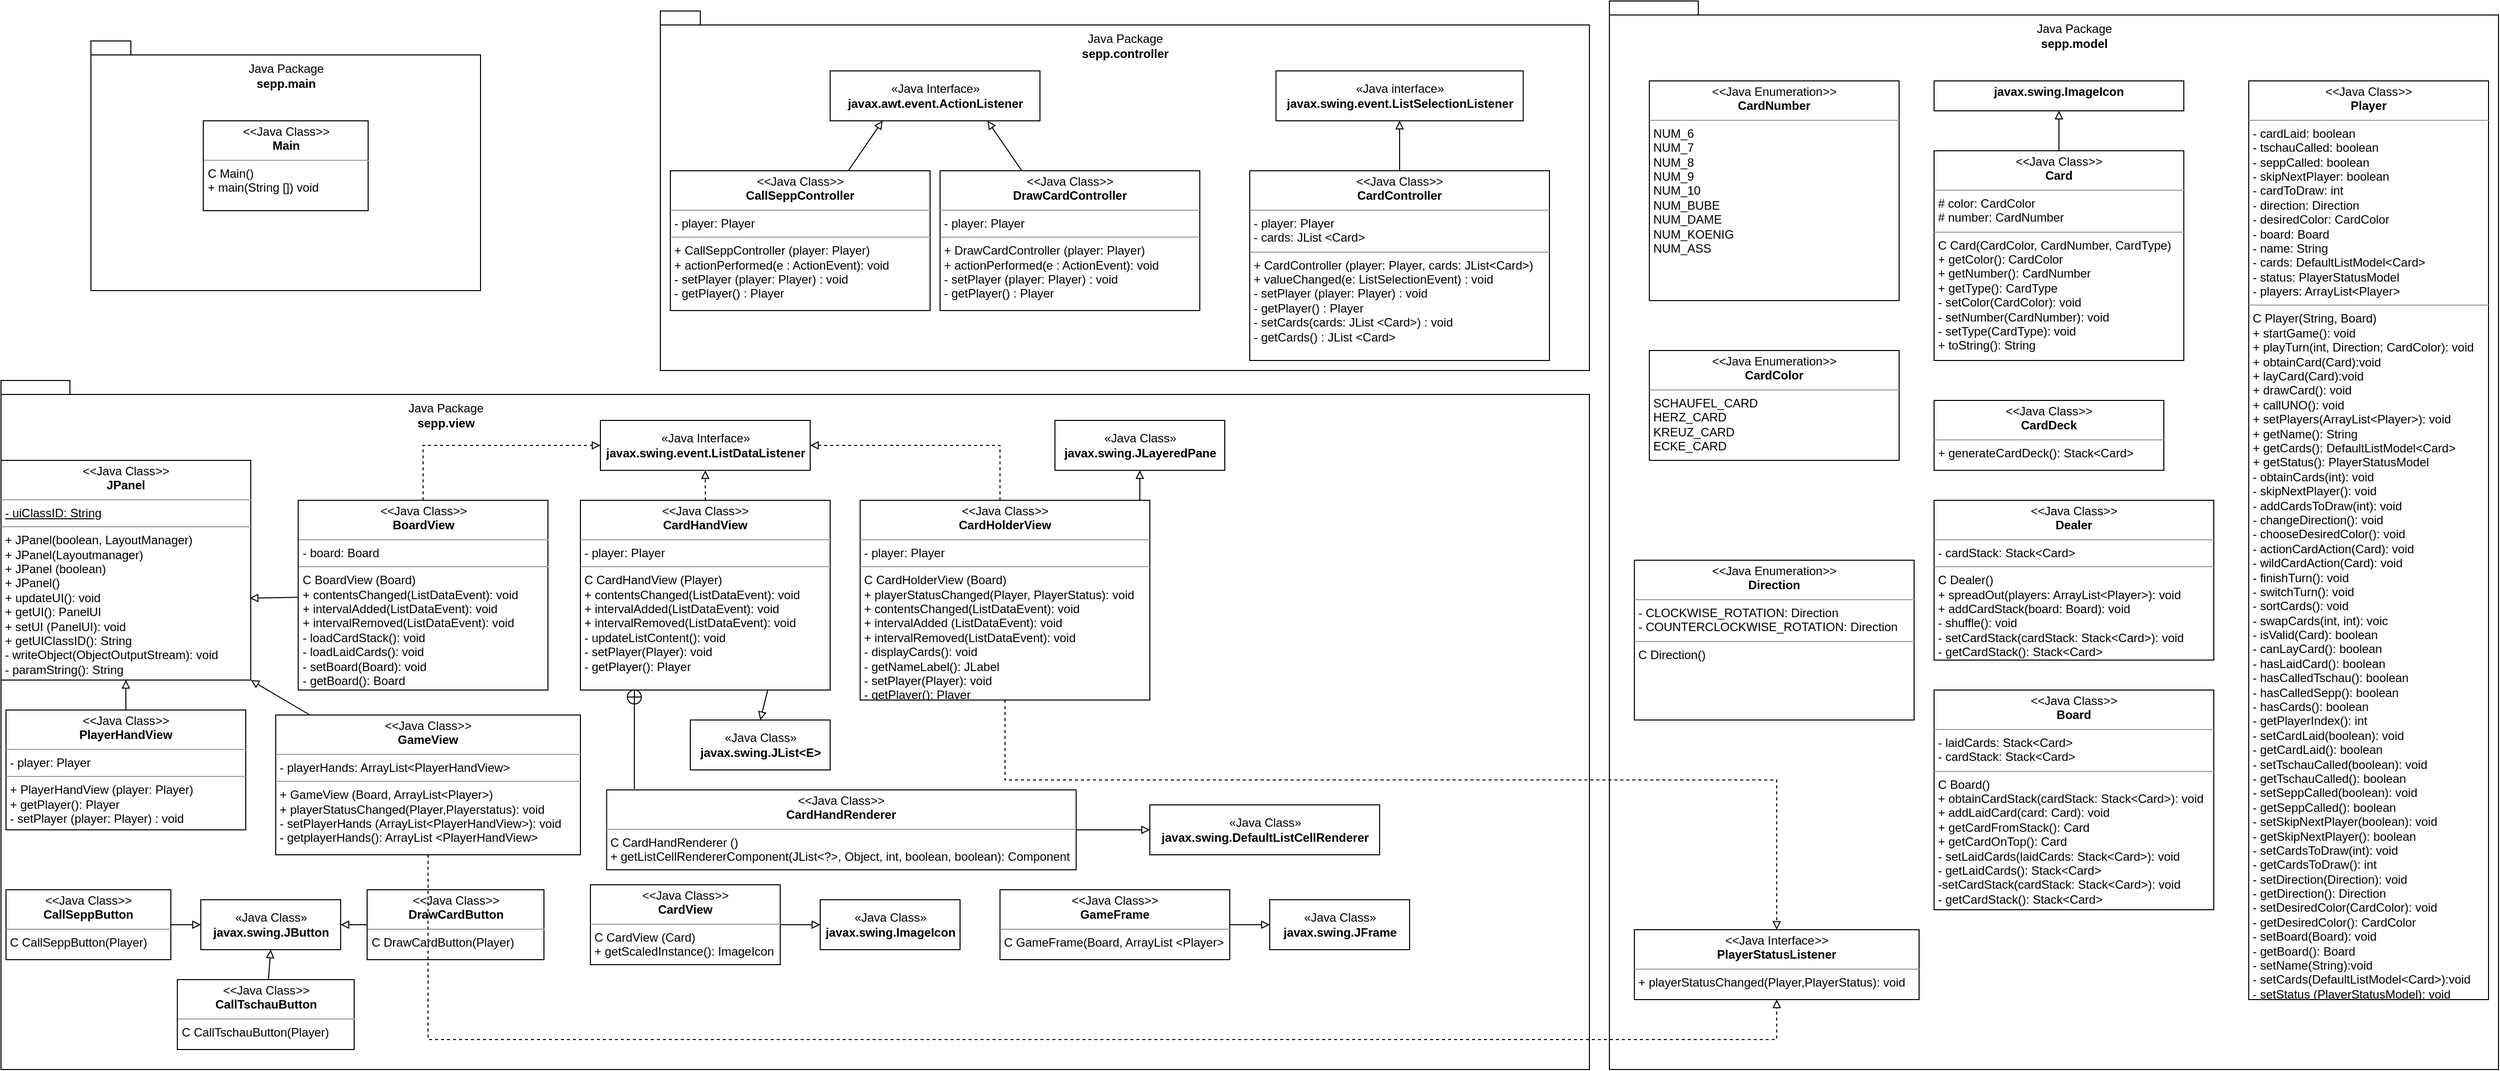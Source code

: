 <mxfile version="13.0.3" type="device"><diagram id="KQ0tB1oVYqexPG0OUnkk" name="Page-1"><mxGraphModel dx="1815" dy="822" grid="1" gridSize="10" guides="1" tooltips="1" connect="1" arrows="1" fold="1" page="1" pageScale="1" pageWidth="850" pageHeight="1100" math="0" shadow="0"><root><mxCell id="0"/><mxCell id="1" parent="0"/><mxCell id="Nv57Y-j4xE4DFvA8zRRc-56" value="" style="shape=folder;fontStyle=1;spacingTop=10;tabWidth=40;tabHeight=14;tabPosition=left;html=1;" vertex="1" parent="1"><mxGeometry x="1660" y="20" width="890" height="1070" as="geometry"/></mxCell><mxCell id="Nv57Y-j4xE4DFvA8zRRc-67" value="&lt;p style=&quot;margin: 0px ; margin-top: 4px ; text-align: center&quot;&gt;&lt;i&gt;&amp;lt;&amp;lt;&lt;/i&gt;Java Enumeration&lt;i&gt;&amp;gt;&amp;gt;&lt;/i&gt;&lt;br&gt;&lt;b&gt;Direction&lt;/b&gt;&lt;/p&gt;&lt;hr size=&quot;1&quot;&gt;&lt;p style=&quot;margin: 0px ; margin-left: 4px&quot;&gt;- CLOCKWISE_ROTATION: Direction&lt;/p&gt;&lt;p style=&quot;margin: 0px ; margin-left: 4px&quot;&gt;- COUNTERCLOCKWISE_ROTATION: Direction&lt;/p&gt;&lt;hr size=&quot;1&quot;&gt;&lt;p style=&quot;margin: 0px ; margin-left: 4px&quot;&gt;C Direction()&lt;br&gt;&lt;/p&gt;&lt;p style=&quot;margin: 0px ; margin-left: 4px&quot;&gt;&lt;br&gt;&lt;/p&gt;" style="verticalAlign=top;align=left;overflow=fill;fontSize=12;fontFamily=Helvetica;html=1;" vertex="1" parent="1"><mxGeometry x="1685" y="580" width="280" height="160" as="geometry"/></mxCell><mxCell id="Nv57Y-j4xE4DFvA8zRRc-1" value="" style="shape=folder;fontStyle=1;spacingTop=10;tabWidth=40;tabHeight=14;tabPosition=left;html=1;" vertex="1" parent="1"><mxGeometry x="710" y="30" width="930" height="360" as="geometry"/></mxCell><mxCell id="Nv57Y-j4xE4DFvA8zRRc-2" value="Java Package&lt;br&gt;&lt;b&gt;sepp.controller&lt;/b&gt;" style="text;html=1;align=center;verticalAlign=middle;resizable=0;points=[];autosize=1;" vertex="1" parent="1"><mxGeometry x="1125" y="50" width="100" height="30" as="geometry"/></mxCell><mxCell id="Nv57Y-j4xE4DFvA8zRRc-11" style="rounded=0;orthogonalLoop=1;jettySize=auto;html=1;entryX=0.25;entryY=1;entryDx=0;entryDy=0;endArrow=block;endFill=0;" edge="1" parent="1" source="Nv57Y-j4xE4DFvA8zRRc-4" target="Nv57Y-j4xE4DFvA8zRRc-8"><mxGeometry relative="1" as="geometry"/></mxCell><mxCell id="Nv57Y-j4xE4DFvA8zRRc-4" value="&lt;p style=&quot;margin: 0px ; margin-top: 4px ; text-align: center&quot;&gt;&lt;i&gt;&amp;lt;&amp;lt;&lt;/i&gt;Java Class&lt;i&gt;&amp;gt;&amp;gt;&lt;/i&gt;&lt;br&gt;&lt;b&gt;CallSeppController&lt;/b&gt;&lt;/p&gt;&lt;hr size=&quot;1&quot;&gt;&lt;p style=&quot;margin: 0px ; margin-left: 4px&quot;&gt;- player: Player&lt;/p&gt;&lt;hr size=&quot;1&quot;&gt;&lt;p style=&quot;margin: 0px ; margin-left: 4px&quot;&gt;+ CallSeppController (player: Player)&lt;br&gt;+ actionPerformed(e : ActionEvent): void&lt;/p&gt;&lt;p style=&quot;margin: 0px ; margin-left: 4px&quot;&gt;- setPlayer (player: Player) : void&lt;/p&gt;&lt;p style=&quot;margin: 0px ; margin-left: 4px&quot;&gt;- getPlayer() : Player&lt;/p&gt;" style="verticalAlign=top;align=left;overflow=fill;fontSize=12;fontFamily=Helvetica;html=1;" vertex="1" parent="1"><mxGeometry x="720" y="190" width="260" height="140" as="geometry"/></mxCell><mxCell id="Nv57Y-j4xE4DFvA8zRRc-12" style="edgeStyle=none;rounded=0;orthogonalLoop=1;jettySize=auto;html=1;entryX=0.75;entryY=1;entryDx=0;entryDy=0;endArrow=block;endFill=0;" edge="1" parent="1" source="Nv57Y-j4xE4DFvA8zRRc-5" target="Nv57Y-j4xE4DFvA8zRRc-8"><mxGeometry relative="1" as="geometry"/></mxCell><mxCell id="Nv57Y-j4xE4DFvA8zRRc-5" value="&lt;p style=&quot;margin: 0px ; margin-top: 4px ; text-align: center&quot;&gt;&lt;i&gt;&amp;lt;&amp;lt;&lt;/i&gt;Java Class&lt;i&gt;&amp;gt;&amp;gt;&lt;/i&gt;&lt;br&gt;&lt;b&gt;DrawCardController&lt;/b&gt;&lt;/p&gt;&lt;hr size=&quot;1&quot;&gt;&lt;p style=&quot;margin: 0px ; margin-left: 4px&quot;&gt;- player: Player&lt;/p&gt;&lt;hr size=&quot;1&quot;&gt;&lt;p style=&quot;margin: 0px ; margin-left: 4px&quot;&gt;+ DrawCardController (player: Player)&lt;br&gt;+ actionPerformed(e : ActionEvent): void&lt;/p&gt;&lt;p style=&quot;margin: 0px ; margin-left: 4px&quot;&gt;- setPlayer (player: Player) : void&lt;/p&gt;&lt;p style=&quot;margin: 0px ; margin-left: 4px&quot;&gt;- getPlayer() : Player&lt;/p&gt;" style="verticalAlign=top;align=left;overflow=fill;fontSize=12;fontFamily=Helvetica;html=1;" vertex="1" parent="1"><mxGeometry x="990" y="190" width="260" height="140" as="geometry"/></mxCell><mxCell id="Nv57Y-j4xE4DFvA8zRRc-13" style="edgeStyle=none;rounded=0;orthogonalLoop=1;jettySize=auto;html=1;endArrow=block;endFill=0;" edge="1" parent="1" source="Nv57Y-j4xE4DFvA8zRRc-6" target="Nv57Y-j4xE4DFvA8zRRc-7"><mxGeometry relative="1" as="geometry"/></mxCell><mxCell id="Nv57Y-j4xE4DFvA8zRRc-6" value="&lt;p style=&quot;margin: 0px ; margin-top: 4px ; text-align: center&quot;&gt;&lt;i&gt;&amp;lt;&amp;lt;&lt;/i&gt;Java Class&lt;i&gt;&amp;gt;&amp;gt;&lt;/i&gt;&lt;br&gt;&lt;b&gt;CardController&lt;/b&gt;&lt;/p&gt;&lt;hr size=&quot;1&quot;&gt;&lt;p style=&quot;margin: 0px ; margin-left: 4px&quot;&gt;- player: Player&lt;/p&gt;&lt;p style=&quot;margin: 0px ; margin-left: 4px&quot;&gt;- cards: JList &amp;lt;Card&amp;gt;&lt;/p&gt;&lt;hr size=&quot;1&quot;&gt;&lt;p style=&quot;margin: 0px ; margin-left: 4px&quot;&gt;+ CardController (player: Player, cards: JList&amp;lt;Card&amp;gt;)&lt;br&gt;+ valueChanged(e: ListSelectionEvent) : void&lt;/p&gt;&lt;p style=&quot;margin: 0px ; margin-left: 4px&quot;&gt;- setPlayer (player: Player) : void&lt;/p&gt;&lt;p style=&quot;margin: 0px ; margin-left: 4px&quot;&gt;- getPlayer() : Player&lt;/p&gt;&lt;p style=&quot;margin: 0px ; margin-left: 4px&quot;&gt;- setCards(cards: JList &amp;lt;Card&amp;gt;) : void&lt;/p&gt;&lt;p style=&quot;margin: 0px ; margin-left: 4px&quot;&gt;- getCards() : JList &amp;lt;Card&amp;gt;&lt;/p&gt;" style="verticalAlign=top;align=left;overflow=fill;fontSize=12;fontFamily=Helvetica;html=1;" vertex="1" parent="1"><mxGeometry x="1300" y="190" width="300" height="190" as="geometry"/></mxCell><mxCell id="Nv57Y-j4xE4DFvA8zRRc-7" value="«Java interface»&lt;br&gt;&lt;b&gt;javax.swing.event.ListSelectionListener&lt;/b&gt;" style="html=1;" vertex="1" parent="1"><mxGeometry x="1326.25" y="90" width="247.5" height="50" as="geometry"/></mxCell><mxCell id="Nv57Y-j4xE4DFvA8zRRc-8" value="«Java Interface»&lt;br&gt;&lt;b&gt;javax.awt.event.ActionListener&lt;/b&gt;" style="html=1;" vertex="1" parent="1"><mxGeometry x="880" y="90" width="210" height="50" as="geometry"/></mxCell><mxCell id="Nv57Y-j4xE4DFvA8zRRc-14" value="" style="shape=folder;fontStyle=1;spacingTop=10;tabWidth=40;tabHeight=14;tabPosition=left;html=1;" vertex="1" parent="1"><mxGeometry x="50" y="400" width="1590" height="690" as="geometry"/></mxCell><mxCell id="Nv57Y-j4xE4DFvA8zRRc-15" value="Java Package&lt;br&gt;&lt;b&gt;sepp.view&lt;/b&gt;" style="text;html=1;align=center;verticalAlign=middle;resizable=0;points=[];autosize=1;" vertex="1" parent="1"><mxGeometry x="450" y="420" width="90" height="30" as="geometry"/></mxCell><mxCell id="Nv57Y-j4xE4DFvA8zRRc-16" value="&lt;p style=&quot;margin: 0px ; margin-top: 4px ; text-align: center&quot;&gt;&lt;i&gt;&amp;lt;&amp;lt;&lt;/i&gt;Java Class&lt;i&gt;&amp;gt;&amp;gt;&lt;/i&gt;&lt;br&gt;&lt;b&gt;JPanel&lt;/b&gt;&lt;/p&gt;&lt;hr size=&quot;1&quot;&gt;&lt;p style=&quot;margin: 0px ; margin-left: 4px&quot;&gt;&lt;u&gt;- uiClassID: String&lt;/u&gt;&lt;/p&gt;&lt;hr size=&quot;1&quot;&gt;&lt;p style=&quot;margin: 0px ; margin-left: 4px&quot;&gt;+ JPanel(boolean, LayoutManager)&lt;br&gt;+ JPanel(Layoutmanager)&lt;/p&gt;&lt;p style=&quot;margin: 0px ; margin-left: 4px&quot;&gt;+ JPanel (boolean)&lt;/p&gt;&lt;p style=&quot;margin: 0px ; margin-left: 4px&quot;&gt;+ JPanel()&lt;/p&gt;&lt;p style=&quot;margin: 0px ; margin-left: 4px&quot;&gt;+ updateUI(): void&lt;/p&gt;&lt;p style=&quot;margin: 0px ; margin-left: 4px&quot;&gt;+ getUI(): PanelUI&lt;/p&gt;&lt;p style=&quot;margin: 0px ; margin-left: 4px&quot;&gt;+ setUI (PanelUI): void&lt;/p&gt;&lt;p style=&quot;margin: 0px ; margin-left: 4px&quot;&gt;+ getUIClassID(): String&lt;/p&gt;&lt;p style=&quot;margin: 0px ; margin-left: 4px&quot;&gt;- writeObject(ObjectOutputStream): void&lt;/p&gt;&lt;p style=&quot;margin: 0px ; margin-left: 4px&quot;&gt;- paramString(): String&lt;/p&gt;&lt;p style=&quot;margin: 0px ; margin-left: 4px&quot;&gt;&lt;br&gt;&lt;/p&gt;" style="verticalAlign=top;align=left;overflow=fill;fontSize=12;fontFamily=Helvetica;html=1;" vertex="1" parent="1"><mxGeometry x="50" y="480" width="250" height="220" as="geometry"/></mxCell><mxCell id="Nv57Y-j4xE4DFvA8zRRc-19" style="edgeStyle=none;rounded=0;orthogonalLoop=1;jettySize=auto;html=1;entryX=0.5;entryY=1;entryDx=0;entryDy=0;endArrow=block;endFill=0;" edge="1" parent="1" source="Nv57Y-j4xE4DFvA8zRRc-18" target="Nv57Y-j4xE4DFvA8zRRc-16"><mxGeometry relative="1" as="geometry"/></mxCell><mxCell id="Nv57Y-j4xE4DFvA8zRRc-18" value="&lt;p style=&quot;margin: 0px ; margin-top: 4px ; text-align: center&quot;&gt;&lt;i&gt;&amp;lt;&amp;lt;&lt;/i&gt;Java Class&lt;i&gt;&amp;gt;&amp;gt;&lt;/i&gt;&lt;br&gt;&lt;b&gt;PlayerHandView&lt;/b&gt;&lt;/p&gt;&lt;hr size=&quot;1&quot;&gt;&lt;p style=&quot;margin: 0px ; margin-left: 4px&quot;&gt;- player: Player&lt;/p&gt;&lt;hr size=&quot;1&quot;&gt;&lt;p style=&quot;margin: 0px ; margin-left: 4px&quot;&gt;+ PlayerHandView (player: Player)&lt;br&gt;+ getPlayer(): Player&lt;/p&gt;&lt;p style=&quot;margin: 0px ; margin-left: 4px&quot;&gt;- setPlayer (player: Player) : void&lt;/p&gt;" style="verticalAlign=top;align=left;overflow=fill;fontSize=12;fontFamily=Helvetica;html=1;" vertex="1" parent="1"><mxGeometry x="55" y="730" width="240" height="120" as="geometry"/></mxCell><mxCell id="Nv57Y-j4xE4DFvA8zRRc-25" style="edgeStyle=none;rounded=0;orthogonalLoop=1;jettySize=auto;html=1;entryX=0;entryY=0.5;entryDx=0;entryDy=0;endArrow=block;endFill=0;" edge="1" parent="1" source="Nv57Y-j4xE4DFvA8zRRc-20" target="Nv57Y-j4xE4DFvA8zRRc-23"><mxGeometry relative="1" as="geometry"/></mxCell><mxCell id="Nv57Y-j4xE4DFvA8zRRc-20" value="&lt;p style=&quot;margin: 0px ; margin-top: 4px ; text-align: center&quot;&gt;&lt;i&gt;&amp;lt;&amp;lt;&lt;/i&gt;Java Class&lt;i&gt;&amp;gt;&amp;gt;&lt;/i&gt;&lt;br&gt;&lt;b&gt;CallSeppButton&lt;/b&gt;&lt;/p&gt;&lt;hr size=&quot;1&quot;&gt;&lt;p style=&quot;margin: 0px ; margin-left: 4px&quot;&gt;C CallSeppButton(Player)&lt;/p&gt;" style="verticalAlign=top;align=left;overflow=fill;fontSize=12;fontFamily=Helvetica;html=1;" vertex="1" parent="1"><mxGeometry x="55" y="910" width="165" height="70" as="geometry"/></mxCell><mxCell id="Nv57Y-j4xE4DFvA8zRRc-27" style="edgeStyle=none;rounded=0;orthogonalLoop=1;jettySize=auto;html=1;entryX=0.5;entryY=1;entryDx=0;entryDy=0;endArrow=block;endFill=0;" edge="1" parent="1" source="Nv57Y-j4xE4DFvA8zRRc-21" target="Nv57Y-j4xE4DFvA8zRRc-23"><mxGeometry relative="1" as="geometry"/></mxCell><mxCell id="Nv57Y-j4xE4DFvA8zRRc-21" value="&lt;p style=&quot;margin: 0px ; margin-top: 4px ; text-align: center&quot;&gt;&lt;i&gt;&amp;lt;&amp;lt;&lt;/i&gt;Java Class&lt;i&gt;&amp;gt;&amp;gt;&lt;/i&gt;&lt;br&gt;&lt;b&gt;CallTschauButton&lt;/b&gt;&lt;/p&gt;&lt;hr size=&quot;1&quot;&gt;&lt;p style=&quot;margin: 0px ; margin-left: 4px&quot;&gt;C CallTschauButton(Player)&lt;/p&gt;" style="verticalAlign=top;align=left;overflow=fill;fontSize=12;fontFamily=Helvetica;html=1;" vertex="1" parent="1"><mxGeometry x="226.5" y="1000" width="177" height="70" as="geometry"/></mxCell><mxCell id="Nv57Y-j4xE4DFvA8zRRc-23" value="«Java Class»&lt;br&gt;&lt;b&gt;javax.swing.JButton&lt;/b&gt;" style="html=1;" vertex="1" parent="1"><mxGeometry x="250" y="920" width="140" height="50" as="geometry"/></mxCell><mxCell id="Nv57Y-j4xE4DFvA8zRRc-26" style="edgeStyle=none;rounded=0;orthogonalLoop=1;jettySize=auto;html=1;entryX=1;entryY=0.5;entryDx=0;entryDy=0;endArrow=block;endFill=0;" edge="1" parent="1" source="Nv57Y-j4xE4DFvA8zRRc-24" target="Nv57Y-j4xE4DFvA8zRRc-23"><mxGeometry relative="1" as="geometry"/></mxCell><mxCell id="Nv57Y-j4xE4DFvA8zRRc-24" value="&lt;p style=&quot;margin: 0px ; margin-top: 4px ; text-align: center&quot;&gt;&lt;i&gt;&amp;lt;&amp;lt;&lt;/i&gt;Java Class&lt;i&gt;&amp;gt;&amp;gt;&lt;/i&gt;&lt;br&gt;&lt;b&gt;DrawCardButton&lt;/b&gt;&lt;/p&gt;&lt;hr size=&quot;1&quot;&gt;&lt;p style=&quot;margin: 0px ; margin-left: 4px&quot;&gt;C DrawCardButton(Player)&lt;/p&gt;" style="verticalAlign=top;align=left;overflow=fill;fontSize=12;fontFamily=Helvetica;html=1;" vertex="1" parent="1"><mxGeometry x="416.5" y="910" width="177" height="70" as="geometry"/></mxCell><mxCell id="Nv57Y-j4xE4DFvA8zRRc-32" style="edgeStyle=none;rounded=0;orthogonalLoop=1;jettySize=auto;html=1;endArrow=block;endFill=0;" edge="1" parent="1" source="Nv57Y-j4xE4DFvA8zRRc-29"><mxGeometry relative="1" as="geometry"><mxPoint x="299" y="618" as="targetPoint"/></mxGeometry></mxCell><mxCell id="Nv57Y-j4xE4DFvA8zRRc-53" style="edgeStyle=orthogonalEdgeStyle;rounded=0;orthogonalLoop=1;jettySize=auto;html=1;entryX=0;entryY=0.5;entryDx=0;entryDy=0;endArrow=block;endFill=0;dashed=1;" edge="1" parent="1" source="Nv57Y-j4xE4DFvA8zRRc-29" target="Nv57Y-j4xE4DFvA8zRRc-49"><mxGeometry relative="1" as="geometry"><Array as="points"><mxPoint x="473" y="465"/></Array></mxGeometry></mxCell><mxCell id="Nv57Y-j4xE4DFvA8zRRc-29" value="&lt;p style=&quot;margin: 0px ; margin-top: 4px ; text-align: center&quot;&gt;&lt;i&gt;&amp;lt;&amp;lt;&lt;/i&gt;Java Class&lt;i&gt;&amp;gt;&amp;gt;&lt;/i&gt;&lt;br&gt;&lt;b&gt;BoardView&lt;/b&gt;&lt;/p&gt;&lt;hr size=&quot;1&quot;&gt;&lt;p style=&quot;margin: 0px ; margin-left: 4px&quot;&gt;- board: Board&lt;/p&gt;&lt;hr size=&quot;1&quot;&gt;&lt;p style=&quot;margin: 0px ; margin-left: 4px&quot;&gt;C BoardView (Board)&lt;br&gt;+ contentsChanged(ListDataEvent): void&lt;/p&gt;&lt;p style=&quot;margin: 0px ; margin-left: 4px&quot;&gt;+ intervalAdded(ListDataEvent): void&lt;/p&gt;&lt;p style=&quot;margin: 0px ; margin-left: 4px&quot;&gt;+ intervalRemoved(ListDataEvent): void&lt;/p&gt;&lt;p style=&quot;margin: 0px ; margin-left: 4px&quot;&gt;- loadCardStack(): void&lt;/p&gt;&lt;p style=&quot;margin: 0px ; margin-left: 4px&quot;&gt;- loadLaidCards(): void&lt;/p&gt;&lt;p style=&quot;margin: 0px ; margin-left: 4px&quot;&gt;- setBoard(Board): void&lt;/p&gt;&lt;p style=&quot;margin: 0px ; margin-left: 4px&quot;&gt;- getBoard(): Board&lt;/p&gt;&lt;p style=&quot;margin: 0px ; margin-left: 4px&quot;&gt;&lt;br&gt;&lt;/p&gt;" style="verticalAlign=top;align=left;overflow=fill;fontSize=12;fontFamily=Helvetica;html=1;" vertex="1" parent="1"><mxGeometry x="347.5" y="520" width="250" height="190" as="geometry"/></mxCell><mxCell id="Nv57Y-j4xE4DFvA8zRRc-31" style="edgeStyle=none;rounded=0;orthogonalLoop=1;jettySize=auto;html=1;entryX=1;entryY=1;entryDx=0;entryDy=0;endArrow=block;endFill=0;" edge="1" parent="1" source="Nv57Y-j4xE4DFvA8zRRc-30" target="Nv57Y-j4xE4DFvA8zRRc-16"><mxGeometry relative="1" as="geometry"/></mxCell><mxCell id="Nv57Y-j4xE4DFvA8zRRc-69" style="edgeStyle=orthogonalEdgeStyle;rounded=0;orthogonalLoop=1;jettySize=auto;html=1;endArrow=block;endFill=0;entryX=0.5;entryY=1;entryDx=0;entryDy=0;dashed=1;" edge="1" parent="1" source="Nv57Y-j4xE4DFvA8zRRc-30" target="Nv57Y-j4xE4DFvA8zRRc-68"><mxGeometry relative="1" as="geometry"><Array as="points"><mxPoint x="477" y="1060"/><mxPoint x="1827" y="1060"/></Array></mxGeometry></mxCell><mxCell id="Nv57Y-j4xE4DFvA8zRRc-30" value="&lt;p style=&quot;margin: 0px ; margin-top: 4px ; text-align: center&quot;&gt;&lt;i&gt;&amp;lt;&amp;lt;&lt;/i&gt;Java Class&lt;i&gt;&amp;gt;&amp;gt;&lt;/i&gt;&lt;br&gt;&lt;b&gt;GameView&lt;/b&gt;&lt;/p&gt;&lt;hr size=&quot;1&quot;&gt;&lt;p style=&quot;margin: 0px ; margin-left: 4px&quot;&gt;- playerHands: ArrayList&amp;lt;PlayerHandView&amp;gt;&lt;/p&gt;&lt;hr size=&quot;1&quot;&gt;&lt;p style=&quot;margin: 0px ; margin-left: 4px&quot;&gt;+ GameView (Board, ArrayList&amp;lt;Player&amp;gt;)&lt;br&gt;+ playerStatusChanged(Player,Playerstatus): void&lt;/p&gt;&lt;p style=&quot;margin: 0px ; margin-left: 4px&quot;&gt;- setPlayerHands (ArrayList&amp;lt;PlayerHandView&amp;gt;): void&lt;/p&gt;&lt;p style=&quot;margin: 0px ; margin-left: 4px&quot;&gt;- getplayerHands(): ArrayList &amp;lt;PlayerHandView&amp;gt;&lt;/p&gt;" style="verticalAlign=top;align=left;overflow=fill;fontSize=12;fontFamily=Helvetica;html=1;" vertex="1" parent="1"><mxGeometry x="325" y="735" width="305" height="140" as="geometry"/></mxCell><mxCell id="Nv57Y-j4xE4DFvA8zRRc-45" style="edgeStyle=none;rounded=0;orthogonalLoop=1;jettySize=auto;html=1;entryX=0.5;entryY=0;entryDx=0;entryDy=0;endArrow=block;endFill=0;exitX=0.75;exitY=1;exitDx=0;exitDy=0;" edge="1" parent="1" source="Nv57Y-j4xE4DFvA8zRRc-33" target="Nv57Y-j4xE4DFvA8zRRc-35"><mxGeometry relative="1" as="geometry"/></mxCell><mxCell id="Nv57Y-j4xE4DFvA8zRRc-50" style="edgeStyle=none;rounded=0;orthogonalLoop=1;jettySize=auto;html=1;endArrow=block;endFill=0;dashed=1;" edge="1" parent="1" source="Nv57Y-j4xE4DFvA8zRRc-33" target="Nv57Y-j4xE4DFvA8zRRc-49"><mxGeometry relative="1" as="geometry"/></mxCell><mxCell id="Nv57Y-j4xE4DFvA8zRRc-33" value="&lt;p style=&quot;margin: 0px ; margin-top: 4px ; text-align: center&quot;&gt;&lt;i&gt;&amp;lt;&amp;lt;&lt;/i&gt;Java Class&lt;i&gt;&amp;gt;&amp;gt;&lt;/i&gt;&lt;br&gt;&lt;b&gt;CardHandView&lt;/b&gt;&lt;/p&gt;&lt;hr size=&quot;1&quot;&gt;&lt;p style=&quot;margin: 0px ; margin-left: 4px&quot;&gt;- player: Player&lt;/p&gt;&lt;hr size=&quot;1&quot;&gt;&lt;p style=&quot;margin: 0px ; margin-left: 4px&quot;&gt;C CardHandView (Player)&lt;br&gt;+ contentsChanged(ListDataEvent): void&lt;/p&gt;&lt;p style=&quot;margin: 0px ; margin-left: 4px&quot;&gt;+ intervalAdded(ListDataEvent): void&lt;/p&gt;&lt;p style=&quot;margin: 0px ; margin-left: 4px&quot;&gt;+ intervalRemoved(ListDataEvent): void&lt;/p&gt;&lt;p style=&quot;margin: 0px ; margin-left: 4px&quot;&gt;- updateListContent(): void&lt;/p&gt;&lt;p style=&quot;margin: 0px ; margin-left: 4px&quot;&gt;- setPlayer(Player): void&lt;/p&gt;&lt;p style=&quot;margin: 0px ; margin-left: 4px&quot;&gt;- getPlayer(): Player&lt;/p&gt;&lt;p style=&quot;margin: 0px ; margin-left: 4px&quot;&gt;&lt;br&gt;&lt;/p&gt;" style="verticalAlign=top;align=left;overflow=fill;fontSize=12;fontFamily=Helvetica;html=1;" vertex="1" parent="1"><mxGeometry x="630" y="520" width="250" height="190" as="geometry"/></mxCell><mxCell id="Nv57Y-j4xE4DFvA8zRRc-52" style="edgeStyle=orthogonalEdgeStyle;rounded=0;orthogonalLoop=1;jettySize=auto;html=1;entryX=1;entryY=0.5;entryDx=0;entryDy=0;endArrow=block;endFill=0;dashed=1;" edge="1" parent="1" source="Nv57Y-j4xE4DFvA8zRRc-34" target="Nv57Y-j4xE4DFvA8zRRc-49"><mxGeometry relative="1" as="geometry"><Array as="points"><mxPoint x="1050" y="465"/></Array></mxGeometry></mxCell><mxCell id="Nv57Y-j4xE4DFvA8zRRc-55" style="edgeStyle=orthogonalEdgeStyle;rounded=0;orthogonalLoop=1;jettySize=auto;html=1;endArrow=block;endFill=0;" edge="1" parent="1" source="Nv57Y-j4xE4DFvA8zRRc-34" target="Nv57Y-j4xE4DFvA8zRRc-54"><mxGeometry relative="1" as="geometry"><Array as="points"><mxPoint x="1190" y="510"/><mxPoint x="1190" y="510"/></Array></mxGeometry></mxCell><mxCell id="Nv57Y-j4xE4DFvA8zRRc-72" style="edgeStyle=orthogonalEdgeStyle;rounded=0;orthogonalLoop=1;jettySize=auto;html=1;entryX=0.5;entryY=0;entryDx=0;entryDy=0;dashed=1;endArrow=block;endFill=0;" edge="1" parent="1" source="Nv57Y-j4xE4DFvA8zRRc-34" target="Nv57Y-j4xE4DFvA8zRRc-68"><mxGeometry relative="1" as="geometry"><Array as="points"><mxPoint x="1055" y="800"/><mxPoint x="1827" y="800"/></Array></mxGeometry></mxCell><mxCell id="Nv57Y-j4xE4DFvA8zRRc-34" value="&lt;p style=&quot;margin: 0px ; margin-top: 4px ; text-align: center&quot;&gt;&lt;i&gt;&amp;lt;&amp;lt;&lt;/i&gt;Java Class&lt;i&gt;&amp;gt;&amp;gt;&lt;/i&gt;&lt;br&gt;&lt;b&gt;CardHolderView&lt;/b&gt;&lt;/p&gt;&lt;hr size=&quot;1&quot;&gt;&lt;p style=&quot;margin: 0px ; margin-left: 4px&quot;&gt;- player: Player&lt;/p&gt;&lt;hr size=&quot;1&quot;&gt;&lt;p style=&quot;margin: 0px ; margin-left: 4px&quot;&gt;C CardHolderView (Board)&lt;br&gt;+ playerStatusChanged(Player, PlayerStatus): void&lt;/p&gt;&lt;p style=&quot;margin: 0px ; margin-left: 4px&quot;&gt;+ contentsChanged(ListDataEvent): void&lt;/p&gt;&lt;p style=&quot;margin: 0px ; margin-left: 4px&quot;&gt;+ intervalAdded (ListDataEvent): void&lt;/p&gt;&lt;p style=&quot;margin: 0px ; margin-left: 4px&quot;&gt;+ intervalRemoved(ListDataEvent): void&lt;/p&gt;&lt;p style=&quot;margin: 0px ; margin-left: 4px&quot;&gt;- displayCards(): void&lt;/p&gt;&lt;p style=&quot;margin: 0px ; margin-left: 4px&quot;&gt;- getNameLabel(): JLabel&lt;/p&gt;&lt;p style=&quot;margin: 0px ; margin-left: 4px&quot;&gt;- setPlayer(Player): void&lt;/p&gt;&lt;p style=&quot;margin: 0px ; margin-left: 4px&quot;&gt;- getPlayer(): Player&lt;/p&gt;" style="verticalAlign=top;align=left;overflow=fill;fontSize=12;fontFamily=Helvetica;html=1;" vertex="1" parent="1"><mxGeometry x="910" y="520" width="290" height="200" as="geometry"/></mxCell><mxCell id="Nv57Y-j4xE4DFvA8zRRc-35" value="«Java Class»&lt;br&gt;&lt;b&gt;javax.swing.JList&amp;lt;E&amp;gt;&lt;/b&gt;" style="html=1;" vertex="1" parent="1"><mxGeometry x="740" y="740" width="140" height="50" as="geometry"/></mxCell><mxCell id="Nv57Y-j4xE4DFvA8zRRc-46" style="edgeStyle=none;rounded=0;orthogonalLoop=1;jettySize=auto;html=1;entryX=0.216;entryY=0.995;entryDx=0;entryDy=0;entryPerimeter=0;endArrow=circlePlus;endFill=0;exitX=0.059;exitY=-0.012;exitDx=0;exitDy=0;exitPerimeter=0;" edge="1" parent="1" source="Nv57Y-j4xE4DFvA8zRRc-37" target="Nv57Y-j4xE4DFvA8zRRc-33"><mxGeometry relative="1" as="geometry"/></mxCell><mxCell id="Nv57Y-j4xE4DFvA8zRRc-48" style="edgeStyle=none;rounded=0;orthogonalLoop=1;jettySize=auto;html=1;entryX=0;entryY=0.5;entryDx=0;entryDy=0;endArrow=block;endFill=0;" edge="1" parent="1" source="Nv57Y-j4xE4DFvA8zRRc-37" target="Nv57Y-j4xE4DFvA8zRRc-47"><mxGeometry relative="1" as="geometry"/></mxCell><mxCell id="Nv57Y-j4xE4DFvA8zRRc-37" value="&lt;p style=&quot;margin: 0px ; margin-top: 4px ; text-align: center&quot;&gt;&lt;i&gt;&amp;lt;&amp;lt;&lt;/i&gt;Java Class&lt;i&gt;&amp;gt;&amp;gt;&lt;/i&gt;&lt;br&gt;&lt;b&gt;CardHandRenderer&lt;/b&gt;&lt;/p&gt;&lt;hr size=&quot;1&quot;&gt;&lt;p style=&quot;margin: 0px ; margin-left: 4px&quot;&gt;C CardHandRenderer ()&lt;br&gt;+ getListCellRendererComponent(JList&amp;lt;?&amp;gt;, Object, int, boolean, boolean): Component&lt;/p&gt;" style="verticalAlign=top;align=left;overflow=fill;fontSize=12;fontFamily=Helvetica;html=1;" vertex="1" parent="1"><mxGeometry x="656.25" y="810" width="470" height="80" as="geometry"/></mxCell><mxCell id="Nv57Y-j4xE4DFvA8zRRc-38" value="«Java Class»&lt;br&gt;&lt;b&gt;javax.swing.ImageIcon&lt;/b&gt;" style="html=1;" vertex="1" parent="1"><mxGeometry x="870" y="920" width="140" height="50" as="geometry"/></mxCell><mxCell id="Nv57Y-j4xE4DFvA8zRRc-40" style="edgeStyle=none;rounded=0;orthogonalLoop=1;jettySize=auto;html=1;entryX=0;entryY=0.5;entryDx=0;entryDy=0;endArrow=block;endFill=0;" edge="1" parent="1" source="Nv57Y-j4xE4DFvA8zRRc-39" target="Nv57Y-j4xE4DFvA8zRRc-38"><mxGeometry relative="1" as="geometry"/></mxCell><mxCell id="Nv57Y-j4xE4DFvA8zRRc-39" value="&lt;p style=&quot;margin: 0px ; margin-top: 4px ; text-align: center&quot;&gt;&lt;i&gt;&amp;lt;&amp;lt;&lt;/i&gt;Java Class&lt;i&gt;&amp;gt;&amp;gt;&lt;/i&gt;&lt;br&gt;&lt;b&gt;CardView&lt;/b&gt;&lt;/p&gt;&lt;hr size=&quot;1&quot;&gt;&lt;p style=&quot;margin: 0px ; margin-left: 4px&quot;&gt;C CardView (Card)&lt;/p&gt;&lt;p style=&quot;margin: 0px ; margin-left: 4px&quot;&gt;+ getScaledInstance(): ImageIcon&lt;/p&gt;" style="verticalAlign=top;align=left;overflow=fill;fontSize=12;fontFamily=Helvetica;html=1;" vertex="1" parent="1"><mxGeometry x="640" y="905" width="190" height="80" as="geometry"/></mxCell><mxCell id="Nv57Y-j4xE4DFvA8zRRc-42" value="«Java Class»&lt;br&gt;&lt;b&gt;javax.swing.JFrame&lt;/b&gt;" style="html=1;" vertex="1" parent="1"><mxGeometry x="1320" y="920" width="140" height="50" as="geometry"/></mxCell><mxCell id="Nv57Y-j4xE4DFvA8zRRc-44" style="edgeStyle=none;rounded=0;orthogonalLoop=1;jettySize=auto;html=1;entryX=0;entryY=0.5;entryDx=0;entryDy=0;endArrow=block;endFill=0;" edge="1" parent="1" source="Nv57Y-j4xE4DFvA8zRRc-43" target="Nv57Y-j4xE4DFvA8zRRc-42"><mxGeometry relative="1" as="geometry"/></mxCell><mxCell id="Nv57Y-j4xE4DFvA8zRRc-43" value="&lt;p style=&quot;margin: 0px ; margin-top: 4px ; text-align: center&quot;&gt;&lt;i&gt;&amp;lt;&amp;lt;&lt;/i&gt;Java Class&lt;i&gt;&amp;gt;&amp;gt;&lt;/i&gt;&lt;br&gt;&lt;b&gt;GameFrame&lt;/b&gt;&lt;/p&gt;&lt;hr size=&quot;1&quot;&gt;&lt;p style=&quot;margin: 0px ; margin-left: 4px&quot;&gt;C GameFrame(Board, ArrayList &amp;lt;Player&amp;gt;&lt;/p&gt;" style="verticalAlign=top;align=left;overflow=fill;fontSize=12;fontFamily=Helvetica;html=1;" vertex="1" parent="1"><mxGeometry x="1050" y="910" width="230" height="70" as="geometry"/></mxCell><mxCell id="Nv57Y-j4xE4DFvA8zRRc-47" value="«Java Class»&lt;br&gt;&lt;b&gt;javax.swing.DefaultListCellRenderer&lt;/b&gt;" style="html=1;" vertex="1" parent="1"><mxGeometry x="1200" y="825" width="230" height="50" as="geometry"/></mxCell><mxCell id="Nv57Y-j4xE4DFvA8zRRc-49" value="«Java Interface»&lt;br&gt;&lt;b&gt;javax.swing.event.ListDataListener&lt;/b&gt;" style="html=1;" vertex="1" parent="1"><mxGeometry x="650" y="440" width="210" height="50" as="geometry"/></mxCell><mxCell id="Nv57Y-j4xE4DFvA8zRRc-54" value="«Java Class»&lt;br&gt;&lt;b&gt;javax.swing.JLayeredPane&lt;/b&gt;" style="html=1;" vertex="1" parent="1"><mxGeometry x="1105" y="440" width="170" height="50" as="geometry"/></mxCell><mxCell id="Nv57Y-j4xE4DFvA8zRRc-62" style="edgeStyle=orthogonalEdgeStyle;rounded=0;orthogonalLoop=1;jettySize=auto;html=1;entryX=0.5;entryY=1;entryDx=0;entryDy=0;endArrow=block;endFill=0;" edge="1" parent="1" source="Nv57Y-j4xE4DFvA8zRRc-57" target="Nv57Y-j4xE4DFvA8zRRc-61"><mxGeometry relative="1" as="geometry"/></mxCell><mxCell id="Nv57Y-j4xE4DFvA8zRRc-57" value="&lt;p style=&quot;margin: 0px ; margin-top: 4px ; text-align: center&quot;&gt;&lt;i&gt;&amp;lt;&amp;lt;&lt;/i&gt;Java Class&lt;i&gt;&amp;gt;&amp;gt;&lt;/i&gt;&lt;br&gt;&lt;b&gt;Card&lt;/b&gt;&lt;/p&gt;&lt;hr size=&quot;1&quot;&gt;&lt;p style=&quot;margin: 0px ; margin-left: 4px&quot;&gt;# color: CardColor&lt;/p&gt;&lt;p style=&quot;margin: 0px ; margin-left: 4px&quot;&gt;# number: CardNumber&lt;/p&gt;&lt;hr size=&quot;1&quot;&gt;&lt;p style=&quot;margin: 0px ; margin-left: 4px&quot;&gt;C Card(CardColor, CardNumber, CardType)&lt;br&gt;&lt;/p&gt;&lt;p style=&quot;margin: 0px ; margin-left: 4px&quot;&gt;+ getColor(): CardColor&lt;/p&gt;&lt;p style=&quot;margin: 0px ; margin-left: 4px&quot;&gt;+ getNumber(): CardNumber&lt;/p&gt;&lt;p style=&quot;margin: 0px ; margin-left: 4px&quot;&gt;+ getType(): CardType&lt;/p&gt;&lt;p style=&quot;margin: 0px ; margin-left: 4px&quot;&gt;- setColor(CardColor): void&lt;/p&gt;&lt;p style=&quot;margin: 0px ; margin-left: 4px&quot;&gt;- setNumber(CardNumber): void&lt;/p&gt;&lt;p style=&quot;margin: 0px ; margin-left: 4px&quot;&gt;- setType(CardType): void&lt;/p&gt;&lt;p style=&quot;margin: 0px ; margin-left: 4px&quot;&gt;+ toString(): String&lt;/p&gt;" style="verticalAlign=top;align=left;overflow=fill;fontSize=12;fontFamily=Helvetica;html=1;" vertex="1" parent="1"><mxGeometry x="1985" y="170" width="250" height="210" as="geometry"/></mxCell><mxCell id="Nv57Y-j4xE4DFvA8zRRc-58" value="&lt;p style=&quot;margin: 0px ; margin-top: 4px ; text-align: center&quot;&gt;&lt;i&gt;&amp;lt;&amp;lt;&lt;/i&gt;Java Enumeration&lt;i&gt;&amp;gt;&amp;gt;&lt;/i&gt;&lt;br&gt;&lt;b&gt;CardNumber&lt;/b&gt;&lt;/p&gt;&lt;hr size=&quot;1&quot;&gt;&lt;p style=&quot;margin: 0px ; margin-left: 4px&quot;&gt;NUM_6&lt;/p&gt;&lt;p style=&quot;margin: 0px ; margin-left: 4px&quot;&gt;NUM_7&lt;/p&gt;&lt;p style=&quot;margin: 0px ; margin-left: 4px&quot;&gt;NUM_8&lt;/p&gt;&lt;p style=&quot;margin: 0px ; margin-left: 4px&quot;&gt;NUM_9&lt;/p&gt;&lt;p style=&quot;margin: 0px ; margin-left: 4px&quot;&gt;NUM_10&lt;/p&gt;&lt;p style=&quot;margin: 0px ; margin-left: 4px&quot;&gt;NUM_BUBE&lt;/p&gt;&lt;p style=&quot;margin: 0px ; margin-left: 4px&quot;&gt;NUM_DAME&lt;/p&gt;&lt;p style=&quot;margin: 0px ; margin-left: 4px&quot;&gt;NUM_KOENIG&lt;/p&gt;&lt;p style=&quot;margin: 0px ; margin-left: 4px&quot;&gt;NUM_ASS&lt;/p&gt;" style="verticalAlign=top;align=left;overflow=fill;fontSize=12;fontFamily=Helvetica;html=1;" vertex="1" parent="1"><mxGeometry x="1700" y="100" width="250" height="220" as="geometry"/></mxCell><mxCell id="Nv57Y-j4xE4DFvA8zRRc-59" value="&lt;p style=&quot;margin: 0px ; margin-top: 4px ; text-align: center&quot;&gt;&lt;i&gt;&amp;lt;&amp;lt;&lt;/i&gt;Java Enumeration&lt;i&gt;&amp;gt;&amp;gt;&lt;/i&gt;&lt;br&gt;&lt;b&gt;CardColor&lt;/b&gt;&lt;/p&gt;&lt;hr size=&quot;1&quot;&gt;&lt;p style=&quot;margin: 0px ; margin-left: 4px&quot;&gt;SCHAUFEL_CARD&lt;/p&gt;&lt;p style=&quot;margin: 0px ; margin-left: 4px&quot;&gt;HERZ_CARD&lt;/p&gt;&lt;p style=&quot;margin: 0px ; margin-left: 4px&quot;&gt;KREUZ_CARD&lt;/p&gt;&lt;p style=&quot;margin: 0px ; margin-left: 4px&quot;&gt;ECKE_CARD&lt;/p&gt;" style="verticalAlign=top;align=left;overflow=fill;fontSize=12;fontFamily=Helvetica;html=1;" vertex="1" parent="1"><mxGeometry x="1700" y="370" width="250" height="110" as="geometry"/></mxCell><mxCell id="Nv57Y-j4xE4DFvA8zRRc-61" value="&lt;p style=&quot;margin: 0px ; margin-top: 4px ; text-align: center&quot;&gt;&lt;b&gt;javax.swing.ImageIcon&lt;/b&gt;&lt;/p&gt;" style="verticalAlign=top;align=left;overflow=fill;fontSize=12;fontFamily=Helvetica;html=1;" vertex="1" parent="1"><mxGeometry x="1985" y="100" width="250" height="30" as="geometry"/></mxCell><mxCell id="Nv57Y-j4xE4DFvA8zRRc-63" value="&lt;p style=&quot;margin: 0px ; margin-top: 4px ; text-align: center&quot;&gt;&lt;i&gt;&amp;lt;&amp;lt;&lt;/i&gt;Java Class&lt;i&gt;&amp;gt;&amp;gt;&lt;/i&gt;&lt;br&gt;&lt;b&gt;CardDeck&lt;/b&gt;&lt;/p&gt;&lt;hr size=&quot;1&quot;&gt;&lt;p style=&quot;margin: 0px ; margin-left: 4px&quot;&gt;+ generateCardDeck(): Stack&amp;lt;Card&amp;gt;&lt;/p&gt;" style="verticalAlign=top;align=left;overflow=fill;fontSize=12;fontFamily=Helvetica;html=1;" vertex="1" parent="1"><mxGeometry x="1985" y="420" width="230" height="70" as="geometry"/></mxCell><mxCell id="Nv57Y-j4xE4DFvA8zRRc-64" value="&lt;p style=&quot;margin: 0px ; margin-top: 4px ; text-align: center&quot;&gt;&lt;i&gt;&amp;lt;&amp;lt;&lt;/i&gt;Java Class&lt;i&gt;&amp;gt;&amp;gt;&lt;/i&gt;&lt;br&gt;&lt;b&gt;Dealer&lt;/b&gt;&lt;/p&gt;&lt;hr size=&quot;1&quot;&gt;&lt;p style=&quot;margin: 0px ; margin-left: 4px&quot;&gt;- cardStack: Stack&amp;lt;Card&amp;gt;&lt;/p&gt;&lt;hr size=&quot;1&quot;&gt;&lt;p style=&quot;margin: 0px ; margin-left: 4px&quot;&gt;C Dealer()&lt;br&gt;&lt;/p&gt;&lt;p style=&quot;margin: 0px ; margin-left: 4px&quot;&gt;+ spreadOut(players: ArrayList&amp;lt;Player&amp;gt;): void&lt;br&gt;&lt;/p&gt;&lt;p style=&quot;margin: 0px ; margin-left: 4px&quot;&gt;+ addCardStack(board: Board): void&lt;/p&gt;&lt;p style=&quot;margin: 0px ; margin-left: 4px&quot;&gt;- shuffle(): void&lt;/p&gt;&lt;p style=&quot;margin: 0px ; margin-left: 4px&quot;&gt;- setCardStack(cardStack: Stack&amp;lt;Card&amp;gt;): void&lt;/p&gt;&lt;p style=&quot;margin: 0px ; margin-left: 4px&quot;&gt;- getCardStack(): Stack&amp;lt;Card&amp;gt;&lt;/p&gt;" style="verticalAlign=top;align=left;overflow=fill;fontSize=12;fontFamily=Helvetica;html=1;" vertex="1" parent="1"><mxGeometry x="1985" y="520" width="280" height="160" as="geometry"/></mxCell><mxCell id="Nv57Y-j4xE4DFvA8zRRc-65" value="&lt;p style=&quot;margin: 4px 0px 0px ; text-align: center&quot;&gt;&lt;i&gt;&amp;lt;&amp;lt;&lt;/i&gt;Java Class&lt;i&gt;&amp;gt;&amp;gt;&lt;/i&gt;&lt;br&gt;&lt;b&gt;Board&lt;/b&gt;&lt;/p&gt;&lt;hr size=&quot;1&quot;&gt;&lt;p style=&quot;margin: 0px 0px 0px 4px&quot;&gt;- laidCards: Stack&amp;lt;Card&amp;gt;&lt;/p&gt;&lt;p style=&quot;margin: 0px 0px 0px 4px&quot;&gt;- cardStack: Stack&amp;lt;Card&amp;gt;&lt;/p&gt;&lt;hr size=&quot;1&quot;&gt;&lt;p style=&quot;margin: 0px 0px 0px 4px&quot;&gt;C Board()&lt;br&gt;&lt;/p&gt;&lt;p style=&quot;margin: 0px 0px 0px 4px&quot;&gt;+ obtainCardStack(cardStack: Stack&amp;lt;Card&amp;gt;): void&lt;/p&gt;&lt;p style=&quot;margin: 0px 0px 0px 4px&quot;&gt;+ addLaidCard(card: Card): void&lt;/p&gt;&lt;p style=&quot;margin: 0px 0px 0px 4px&quot;&gt;+ getCardFromStack(): Card&lt;/p&gt;&lt;p style=&quot;margin: 0px 0px 0px 4px&quot;&gt;+ getCardOnTop(): Card&lt;/p&gt;&lt;p style=&quot;margin: 0px 0px 0px 4px&quot;&gt;- setLaidCards(laidCards: Stack&amp;lt;Card&amp;gt;): void&lt;/p&gt;&lt;p style=&quot;margin: 0px 0px 0px 4px&quot;&gt;- getLaidCards(): Stack&amp;lt;Card&amp;gt;&lt;/p&gt;&lt;p style=&quot;margin: 0px 0px 0px 4px&quot;&gt;-setCardStack(cardStack: Stack&amp;lt;Card&amp;gt;): void&lt;/p&gt;&lt;p style=&quot;margin: 0px 0px 0px 4px&quot;&gt;- getCardStack(): Stack&amp;lt;Card&amp;gt;&lt;/p&gt;&lt;span style=&quot;font-family: monospace ; font-size: 0px&quot;&gt;%3CmxGraphModel%3E%3Croot%3E%3CmxCell%20id%3D%220%22%2F%3E%3CmxCell%20id%3D%221%22%20parent%3D%220%22%2F%3E%3CmxCell%20id%3D%222%22%20value%3D%22%26lt%3Bp%20style%3D%26quot%3Bmargin%3A%200px%20%3B%20margin-top%3A%204px%20%3B%20text-align%3A%20center%26quot%3B%26gt%3B%26lt%3Bi%26gt%3B%26amp%3Blt%3B%26amp%3Blt%3B%26lt%3B%2Fi%26gt%3BJava%20Class%26lt%3Bi%26gt%3B%26amp%3Bgt%3B%26amp%3Bgt%3B%26lt%3B%2Fi%26gt%3B%26lt%3Bbr%26gt%3B%26lt%3Bb%26gt%3BDealer%26lt%3B%2Fb%26gt%3B%26lt%3B%2Fp%26gt%3B%26lt%3Bhr%20size%3D%26quot%3B1%26quot%3B%26gt%3B%26lt%3Bp%20style%3D%26quot%3Bmargin%3A%200px%20%3B%20margin-left%3A%204px%26quot%3B%26gt%3B-%20cardStack%3A%20Stack%26amp%3Blt%3BCard%26amp%3Bgt%3B%26lt%3B%2Fp%26gt%3B%26lt%3Bhr%20size%3D%26quot%3B1%26quot%3B%26gt%3B%26lt%3Bp%20style%3D%26quot%3Bmargin%3A%200px%20%3B%20margin-left%3A%204px%26quot%3B%26gt%3BC%20Dealer()%26lt%3Bbr%26gt%3B%26lt%3B%2Fp%26gt%3B%26lt%3Bp%20style%3D%26quot%3Bmargin%3A%200px%20%3B%20margin-left%3A%204px%26quot%3B%26gt%3B%2B%20spreadOut(players%3A%20ArrayList%26amp%3Blt%3BPlayer%26amp%3Bgt%3B)%3A%20void%26lt%3Bbr%26gt%3B%26lt%3B%2Fp%26gt%3B%26lt%3Bp%20style%3D%26quot%3Bmargin%3A%200px%20%3B%20margin-left%3A%204px%26quot%3B%26gt%3B%2B%20addCardStack(board%3A%20Board)%3A%20void%26lt%3B%2Fp%26gt%3B%26lt%3Bp%20style%3D%26quot%3Bmargin%3A%200px%20%3B%20margin-left%3A%204px%26quot%3B%26gt%3B-%20shuffle()%3A%20void%26lt%3B%2Fp%26gt%3B%26lt%3Bp%20style%3D%26quot%3Bmargin%3A%200px%20%3B%20margin-left%3A%204px%26quot%3B%26gt%3B-%20setCardStack(cardStack%3A%20Stack%26amp%3Blt%3BCard%26amp%3Bgt%3B)%3A%20void%26lt%3B%2Fp%26gt%3B%26lt%3Bp%20style%3D%26quot%3Bmargin%3A%200px%20%3B%20margin-left%3A%204px%26quot%3B%26gt%3B-%20getCardStack()%3A%20Stack%26amp%3Blt%3BCard%26amp%3Bgt%3B%26lt%3B%2Fp%26gt%3B%22%20style%3D%22verticalAlign%3Dtop%3Balign%3Dleft%3Boverflow%3Dfill%3BfontSize%3D12%3BfontFamily%3DHelvetica%3Bhtml%3D1%3B%22%20vertex%3D%221%22%20parent%3D%221%22%3E%3CmxGeometry%20x%3D%222030%22%20y%3D%22520%22%20width%3D%22280%22%20height%3D%22160%22%20as%3D%22geometry%22%2F%3E%3C%2FmxCell%3E%3C%2Froot%3E%3C%2FmxGraphModel%3E&lt;/span&gt;" style="verticalAlign=top;align=left;overflow=fill;fontSize=12;fontFamily=Helvetica;html=1;" vertex="1" parent="1"><mxGeometry x="1985" y="710" width="280" height="220" as="geometry"/></mxCell><mxCell id="Nv57Y-j4xE4DFvA8zRRc-66" value="&lt;p style=&quot;margin: 4px 0px 0px ; text-align: center&quot;&gt;&lt;i&gt;&amp;lt;&amp;lt;&lt;/i&gt;Java Class&lt;i&gt;&amp;gt;&amp;gt;&lt;/i&gt;&lt;br&gt;&lt;b&gt;Player&lt;/b&gt;&lt;/p&gt;&lt;hr size=&quot;1&quot;&gt;&lt;p style=&quot;margin: 0px 0px 0px 4px&quot;&gt;- cardLaid: boolean&lt;/p&gt;&lt;p style=&quot;margin: 0px 0px 0px 4px&quot;&gt;- tschauCalled: boolean&lt;/p&gt;&lt;p style=&quot;margin: 0px 0px 0px 4px&quot;&gt;- seppCalled: boolean&lt;/p&gt;&lt;p style=&quot;margin: 0px 0px 0px 4px&quot;&gt;- skipNextPlayer: boolean&lt;/p&gt;&lt;p style=&quot;margin: 0px 0px 0px 4px&quot;&gt;- cardToDraw: int&lt;/p&gt;&lt;p style=&quot;margin: 0px 0px 0px 4px&quot;&gt;- direction: Direction&lt;/p&gt;&lt;p style=&quot;margin: 0px 0px 0px 4px&quot;&gt;- desiredColor: CardColor&lt;/p&gt;&lt;p style=&quot;margin: 0px 0px 0px 4px&quot;&gt;- board: Board&lt;/p&gt;&lt;p style=&quot;margin: 0px 0px 0px 4px&quot;&gt;- name: String&lt;/p&gt;&lt;p style=&quot;margin: 0px 0px 0px 4px&quot;&gt;- cards: DefaultListModel&amp;lt;Card&amp;gt;&lt;/p&gt;&lt;p style=&quot;margin: 0px 0px 0px 4px&quot;&gt;- status: PlayerStatusModel&lt;/p&gt;&lt;p style=&quot;margin: 0px 0px 0px 4px&quot;&gt;- players: ArrayList&amp;lt;Player&amp;gt;&lt;/p&gt;&lt;hr size=&quot;1&quot;&gt;&lt;p style=&quot;margin: 0px 0px 0px 4px&quot;&gt;C Player(String, Board)&lt;br&gt;&lt;/p&gt;&lt;p style=&quot;margin: 0px 0px 0px 4px&quot;&gt;+ startGame(): void&lt;/p&gt;&lt;p style=&quot;margin: 0px 0px 0px 4px&quot;&gt;+ playTurn(int, Direction; CardColor): void&lt;/p&gt;&lt;p style=&quot;margin: 0px 0px 0px 4px&quot;&gt;+ obtainCard(Card):void&lt;/p&gt;&lt;p style=&quot;margin: 0px 0px 0px 4px&quot;&gt;+ layCard(Card):void&lt;/p&gt;&lt;p style=&quot;margin: 0px 0px 0px 4px&quot;&gt;+ drawCard(): void&lt;/p&gt;&lt;p style=&quot;margin: 0px 0px 0px 4px&quot;&gt;+ callUNO(): void&lt;/p&gt;&lt;p style=&quot;margin: 0px 0px 0px 4px&quot;&gt;+ setPlayers(ArrayList&amp;lt;Player&amp;gt;): void&lt;/p&gt;&lt;p style=&quot;margin: 0px 0px 0px 4px&quot;&gt;+ getName(): String&lt;/p&gt;&lt;p style=&quot;margin: 0px 0px 0px 4px&quot;&gt;+ getCards(): DefaultListModel&amp;lt;Card&amp;gt;&lt;/p&gt;&lt;p style=&quot;margin: 0px 0px 0px 4px&quot;&gt;+ getStatus(): PlayerStatusModel&lt;/p&gt;&lt;p style=&quot;margin: 0px 0px 0px 4px&quot;&gt;- obtainCards(int): void&lt;/p&gt;&lt;p style=&quot;margin: 0px 0px 0px 4px&quot;&gt;- skipNextPlayer(): void&lt;/p&gt;&lt;p style=&quot;margin: 0px 0px 0px 4px&quot;&gt;- addCardsToDraw(int): void&lt;/p&gt;&lt;p style=&quot;margin: 0px 0px 0px 4px&quot;&gt;- changeDirection(): void&lt;/p&gt;&lt;p style=&quot;margin: 0px 0px 0px 4px&quot;&gt;- chooseDesiredColor(): void&lt;/p&gt;&lt;p style=&quot;margin: 0px 0px 0px 4px&quot;&gt;- actionCardAction(Card): void&lt;/p&gt;&lt;p style=&quot;margin: 0px 0px 0px 4px&quot;&gt;- wildCardAction(Card): void&lt;/p&gt;&lt;p style=&quot;margin: 0px 0px 0px 4px&quot;&gt;- finishTurn(): void&lt;/p&gt;&lt;p style=&quot;margin: 0px 0px 0px 4px&quot;&gt;- switchTurn(): void&lt;/p&gt;&lt;p style=&quot;margin: 0px 0px 0px 4px&quot;&gt;- sortCards(): void&lt;/p&gt;&lt;p style=&quot;margin: 0px 0px 0px 4px&quot;&gt;- swapCards(int, int): voic&lt;/p&gt;&lt;p style=&quot;margin: 0px 0px 0px 4px&quot;&gt;- isValid(Card): boolean&lt;/p&gt;&lt;p style=&quot;margin: 0px 0px 0px 4px&quot;&gt;- canLayCard(): boolean&lt;/p&gt;&lt;p style=&quot;margin: 0px 0px 0px 4px&quot;&gt;- hasLaidCard(): boolean&lt;/p&gt;&lt;p style=&quot;margin: 0px 0px 0px 4px&quot;&gt;- hasCalledTschau(): boolean&lt;/p&gt;&lt;p style=&quot;margin: 0px 0px 0px 4px&quot;&gt;- hasCalledSepp(): boolean&lt;/p&gt;&lt;p style=&quot;margin: 0px 0px 0px 4px&quot;&gt;- hasCards(): boolean&lt;/p&gt;&lt;p style=&quot;margin: 0px 0px 0px 4px&quot;&gt;- getPlayerIndex(): int&lt;/p&gt;&lt;p style=&quot;margin: 0px 0px 0px 4px&quot;&gt;- setCardLaid(boolean): void&lt;/p&gt;&lt;p style=&quot;margin: 0px 0px 0px 4px&quot;&gt;- getCardLaid(): boolean&lt;/p&gt;&lt;p style=&quot;margin: 0px 0px 0px 4px&quot;&gt;- setTschauCalled(boolean): void&lt;/p&gt;&lt;p style=&quot;margin: 0px 0px 0px 4px&quot;&gt;- getTschauCalled(): boolean&lt;/p&gt;&lt;p style=&quot;margin: 0px 0px 0px 4px&quot;&gt;- setSeppCalled(boolean): void&lt;/p&gt;&lt;p style=&quot;margin: 0px 0px 0px 4px&quot;&gt;- getSeppCalled(): boolean&lt;/p&gt;&lt;p style=&quot;margin: 0px 0px 0px 4px&quot;&gt;- setSkipNextPlayer(boolean): void&lt;/p&gt;&lt;p style=&quot;margin: 0px 0px 0px 4px&quot;&gt;- getSkipNextPlayer(): boolean&lt;/p&gt;&lt;p style=&quot;margin: 0px 0px 0px 4px&quot;&gt;- setCardsToDraw(int): void&lt;/p&gt;&lt;p style=&quot;margin: 0px 0px 0px 4px&quot;&gt;- getCardsToDraw(): int&lt;/p&gt;&lt;p style=&quot;margin: 0px 0px 0px 4px&quot;&gt;- setDirection(Direction): void&lt;/p&gt;&lt;p style=&quot;margin: 0px 0px 0px 4px&quot;&gt;- getDirection(): Direction&lt;/p&gt;&lt;p style=&quot;margin: 0px 0px 0px 4px&quot;&gt;- setDesiredColor(CardColor): void&lt;/p&gt;&lt;p style=&quot;margin: 0px 0px 0px 4px&quot;&gt;- getDesiredColor(): CardColor&lt;/p&gt;&lt;p style=&quot;margin: 0px 0px 0px 4px&quot;&gt;- setBoard(Board): void&lt;/p&gt;&lt;p style=&quot;margin: 0px 0px 0px 4px&quot;&gt;- getBoard(): Board&lt;/p&gt;&lt;p style=&quot;margin: 0px 0px 0px 4px&quot;&gt;- setName(String):void&lt;/p&gt;&lt;p style=&quot;margin: 0px 0px 0px 4px&quot;&gt;- setCards(DefaultListModel&amp;lt;Card&amp;gt;):void&lt;/p&gt;&lt;p style=&quot;margin: 0px 0px 0px 4px&quot;&gt;- setStatus (PlayerStatusModel): void&lt;/p&gt;&lt;p style=&quot;margin: 0px 0px 0px 4px&quot;&gt;- getplayers():ArrayList&amp;lt;Player&amp;gt;&lt;/p&gt;" style="verticalAlign=top;align=left;overflow=fill;fontSize=12;fontFamily=Helvetica;html=1;" vertex="1" parent="1"><mxGeometry x="2300" y="100" width="240" height="920" as="geometry"/></mxCell><mxCell id="Nv57Y-j4xE4DFvA8zRRc-68" value="&lt;p style=&quot;margin: 0px ; margin-top: 4px ; text-align: center&quot;&gt;&lt;i&gt;&amp;lt;&amp;lt;&lt;/i&gt;Java Interface&lt;i&gt;&amp;gt;&amp;gt;&lt;/i&gt;&lt;br&gt;&lt;b&gt;PlayerStatusListener&lt;/b&gt;&lt;/p&gt;&lt;hr size=&quot;1&quot;&gt;&lt;p style=&quot;margin: 0px ; margin-left: 4px&quot;&gt;+ playerStatusChanged(Player,PlayerStatus): void&lt;/p&gt;" style="verticalAlign=top;align=left;overflow=fill;fontSize=12;fontFamily=Helvetica;html=1;" vertex="1" parent="1"><mxGeometry x="1685" y="950" width="285" height="70" as="geometry"/></mxCell><mxCell id="Nv57Y-j4xE4DFvA8zRRc-73" value="" style="shape=folder;fontStyle=1;spacingTop=10;tabWidth=40;tabHeight=14;tabPosition=left;html=1;" vertex="1" parent="1"><mxGeometry x="140" y="60" width="390" height="250" as="geometry"/></mxCell><mxCell id="Nv57Y-j4xE4DFvA8zRRc-74" value="Java Package&lt;br&gt;&lt;b&gt;sepp.model&lt;/b&gt;" style="text;html=1;align=center;verticalAlign=middle;resizable=0;points=[];autosize=1;" vertex="1" parent="1"><mxGeometry x="2080" y="40" width="90" height="30" as="geometry"/></mxCell><mxCell id="Nv57Y-j4xE4DFvA8zRRc-75" value="Java Package&lt;br&gt;&lt;b&gt;sepp.main&lt;/b&gt;" style="text;html=1;align=center;verticalAlign=middle;resizable=0;points=[];autosize=1;" vertex="1" parent="1"><mxGeometry x="290" y="80" width="90" height="30" as="geometry"/></mxCell><mxCell id="Nv57Y-j4xE4DFvA8zRRc-76" value="&lt;p style=&quot;margin: 0px ; margin-top: 4px ; text-align: center&quot;&gt;&lt;i&gt;&amp;lt;&amp;lt;&lt;/i&gt;Java Class&lt;i&gt;&amp;gt;&amp;gt;&lt;/i&gt;&lt;br&gt;&lt;b&gt;Main&lt;/b&gt;&lt;/p&gt;&lt;hr size=&quot;1&quot;&gt;&lt;p style=&quot;margin: 0px ; margin-left: 4px&quot;&gt;C Main()&lt;/p&gt;&lt;p style=&quot;margin: 0px ; margin-left: 4px&quot;&gt;+ main(String []) void&lt;/p&gt;" style="verticalAlign=top;align=left;overflow=fill;fontSize=12;fontFamily=Helvetica;html=1;" vertex="1" parent="1"><mxGeometry x="252.5" y="140" width="165" height="90" as="geometry"/></mxCell></root></mxGraphModel></diagram></mxfile>